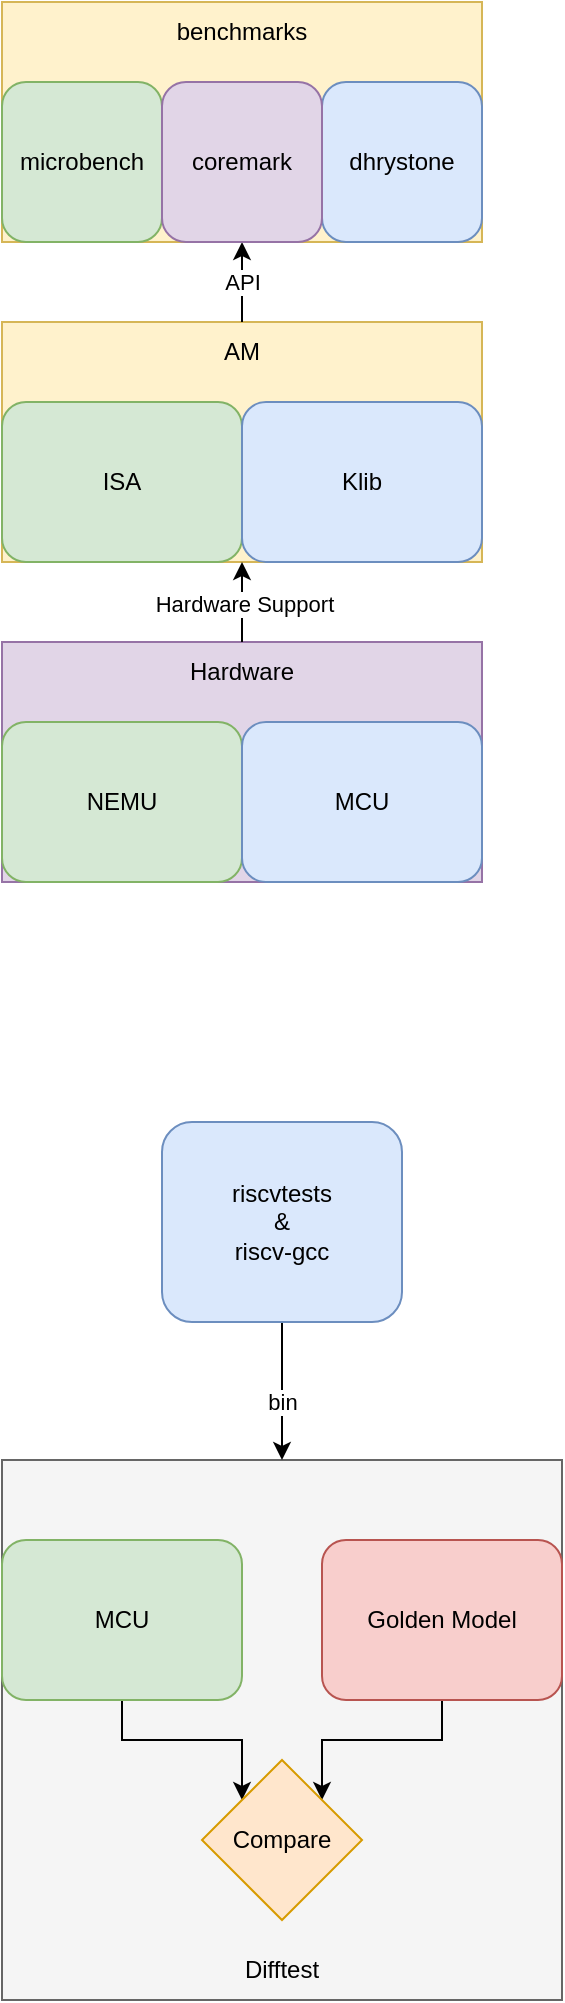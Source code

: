 <mxfile version="21.6.8" type="device">
  <diagram name="Page-1" id="VTcgenG-z07J8Rnrmjg_">
    <mxGraphModel dx="1038" dy="498" grid="0" gridSize="10" guides="1" tooltips="1" connect="1" arrows="1" fold="1" page="1" pageScale="1" pageWidth="850" pageHeight="1100" math="0" shadow="0">
      <root>
        <mxCell id="0" />
        <mxCell id="1" parent="0" />
        <mxCell id="LW1EDTFQSBLYTUxW61iB-3" value="" style="rounded=0;whiteSpace=wrap;html=1;fillColor=#fff2cc;strokeColor=#d6b656;" vertex="1" parent="1">
          <mxGeometry x="240" y="240" width="240" height="120" as="geometry" />
        </mxCell>
        <mxCell id="LW1EDTFQSBLYTUxW61iB-4" value="ISA" style="rounded=1;whiteSpace=wrap;html=1;fillColor=#d5e8d4;strokeColor=#82b366;" vertex="1" parent="1">
          <mxGeometry x="240" y="280" width="120" height="80" as="geometry" />
        </mxCell>
        <mxCell id="LW1EDTFQSBLYTUxW61iB-5" value="Klib" style="rounded=1;whiteSpace=wrap;html=1;fillColor=#dae8fc;strokeColor=#6c8ebf;" vertex="1" parent="1">
          <mxGeometry x="360" y="280" width="120" height="80" as="geometry" />
        </mxCell>
        <mxCell id="LW1EDTFQSBLYTUxW61iB-6" value="" style="rounded=0;whiteSpace=wrap;html=1;fillColor=#e1d5e7;strokeColor=#9673a6;" vertex="1" parent="1">
          <mxGeometry x="240" y="400" width="240" height="120" as="geometry" />
        </mxCell>
        <mxCell id="LW1EDTFQSBLYTUxW61iB-7" value="NEMU" style="rounded=1;whiteSpace=wrap;html=1;fillColor=#d5e8d4;strokeColor=#82b366;" vertex="1" parent="1">
          <mxGeometry x="240" y="440" width="120" height="80" as="geometry" />
        </mxCell>
        <mxCell id="LW1EDTFQSBLYTUxW61iB-8" value="MCU" style="rounded=1;whiteSpace=wrap;html=1;fillColor=#dae8fc;strokeColor=#6c8ebf;" vertex="1" parent="1">
          <mxGeometry x="360" y="440" width="120" height="80" as="geometry" />
        </mxCell>
        <mxCell id="LW1EDTFQSBLYTUxW61iB-29" style="edgeStyle=orthogonalEdgeStyle;rounded=0;orthogonalLoop=1;jettySize=auto;html=1;exitX=0.5;exitY=0;exitDx=0;exitDy=0;entryX=0.5;entryY=1;entryDx=0;entryDy=0;" edge="1" parent="1" source="LW1EDTFQSBLYTUxW61iB-9" target="LW1EDTFQSBLYTUxW61iB-15">
          <mxGeometry relative="1" as="geometry" />
        </mxCell>
        <mxCell id="LW1EDTFQSBLYTUxW61iB-30" value="API" style="edgeLabel;html=1;align=center;verticalAlign=middle;resizable=0;points=[];" vertex="1" connectable="0" parent="LW1EDTFQSBLYTUxW61iB-29">
          <mxGeometry x="0.025" relative="1" as="geometry">
            <mxPoint as="offset" />
          </mxGeometry>
        </mxCell>
        <mxCell id="LW1EDTFQSBLYTUxW61iB-9" value="AM" style="text;html=1;strokeColor=none;fillColor=none;align=center;verticalAlign=middle;whiteSpace=wrap;rounded=0;" vertex="1" parent="1">
          <mxGeometry x="330" y="240" width="60" height="30" as="geometry" />
        </mxCell>
        <mxCell id="LW1EDTFQSBLYTUxW61iB-31" style="edgeStyle=orthogonalEdgeStyle;rounded=0;orthogonalLoop=1;jettySize=auto;html=1;exitX=0.5;exitY=0;exitDx=0;exitDy=0;entryX=0;entryY=1;entryDx=0;entryDy=0;" edge="1" parent="1" source="LW1EDTFQSBLYTUxW61iB-10" target="LW1EDTFQSBLYTUxW61iB-5">
          <mxGeometry relative="1" as="geometry" />
        </mxCell>
        <mxCell id="LW1EDTFQSBLYTUxW61iB-32" value="Hardware Support" style="edgeLabel;html=1;align=center;verticalAlign=middle;resizable=0;points=[];" vertex="1" connectable="0" parent="LW1EDTFQSBLYTUxW61iB-31">
          <mxGeometry x="-0.017" y="-1" relative="1" as="geometry">
            <mxPoint as="offset" />
          </mxGeometry>
        </mxCell>
        <mxCell id="LW1EDTFQSBLYTUxW61iB-10" value="Hardware" style="text;html=1;strokeColor=none;fillColor=none;align=center;verticalAlign=middle;whiteSpace=wrap;rounded=0;" vertex="1" parent="1">
          <mxGeometry x="330" y="400" width="60" height="30" as="geometry" />
        </mxCell>
        <mxCell id="LW1EDTFQSBLYTUxW61iB-11" value="" style="rounded=0;whiteSpace=wrap;html=1;fillColor=#fff2cc;strokeColor=#d6b656;" vertex="1" parent="1">
          <mxGeometry x="240" y="80" width="240" height="120" as="geometry" />
        </mxCell>
        <mxCell id="LW1EDTFQSBLYTUxW61iB-12" value="microbench" style="rounded=1;whiteSpace=wrap;html=1;fillColor=#d5e8d4;strokeColor=#82b366;" vertex="1" parent="1">
          <mxGeometry x="240" y="120" width="80" height="80" as="geometry" />
        </mxCell>
        <mxCell id="LW1EDTFQSBLYTUxW61iB-13" value="dhrystone" style="rounded=1;whiteSpace=wrap;html=1;fillColor=#dae8fc;strokeColor=#6c8ebf;" vertex="1" parent="1">
          <mxGeometry x="400" y="120" width="80" height="80" as="geometry" />
        </mxCell>
        <mxCell id="LW1EDTFQSBLYTUxW61iB-14" value="benchmarks" style="text;html=1;strokeColor=none;fillColor=none;align=center;verticalAlign=middle;whiteSpace=wrap;rounded=0;" vertex="1" parent="1">
          <mxGeometry x="330" y="80" width="60" height="30" as="geometry" />
        </mxCell>
        <mxCell id="LW1EDTFQSBLYTUxW61iB-15" value="coremark" style="rounded=1;whiteSpace=wrap;html=1;fillColor=#e1d5e7;strokeColor=#9673a6;" vertex="1" parent="1">
          <mxGeometry x="320" y="120" width="80" height="80" as="geometry" />
        </mxCell>
        <mxCell id="LW1EDTFQSBLYTUxW61iB-18" value="" style="rounded=0;whiteSpace=wrap;html=1;fillColor=#f5f5f5;fontColor=#333333;strokeColor=#666666;" vertex="1" parent="1">
          <mxGeometry x="240" y="809" width="280" height="270" as="geometry" />
        </mxCell>
        <mxCell id="LW1EDTFQSBLYTUxW61iB-22" style="edgeStyle=orthogonalEdgeStyle;rounded=0;orthogonalLoop=1;jettySize=auto;html=1;exitX=0.5;exitY=1;exitDx=0;exitDy=0;entryX=0;entryY=0;entryDx=0;entryDy=0;" edge="1" parent="1" source="LW1EDTFQSBLYTUxW61iB-19" target="LW1EDTFQSBLYTUxW61iB-21">
          <mxGeometry relative="1" as="geometry" />
        </mxCell>
        <mxCell id="LW1EDTFQSBLYTUxW61iB-19" value="MCU" style="rounded=1;whiteSpace=wrap;html=1;fillColor=#d5e8d4;strokeColor=#82b366;" vertex="1" parent="1">
          <mxGeometry x="240" y="849" width="120" height="80" as="geometry" />
        </mxCell>
        <mxCell id="LW1EDTFQSBLYTUxW61iB-23" style="edgeStyle=orthogonalEdgeStyle;rounded=0;orthogonalLoop=1;jettySize=auto;html=1;exitX=0.5;exitY=1;exitDx=0;exitDy=0;entryX=1;entryY=0;entryDx=0;entryDy=0;" edge="1" parent="1" source="LW1EDTFQSBLYTUxW61iB-20" target="LW1EDTFQSBLYTUxW61iB-21">
          <mxGeometry relative="1" as="geometry" />
        </mxCell>
        <mxCell id="LW1EDTFQSBLYTUxW61iB-20" value="Golden Model" style="rounded=1;whiteSpace=wrap;html=1;fillColor=#f8cecc;strokeColor=#b85450;" vertex="1" parent="1">
          <mxGeometry x="400" y="849" width="120" height="80" as="geometry" />
        </mxCell>
        <mxCell id="LW1EDTFQSBLYTUxW61iB-21" value="Compare" style="rhombus;whiteSpace=wrap;html=1;fillColor=#ffe6cc;strokeColor=#d79b00;" vertex="1" parent="1">
          <mxGeometry x="340" y="959" width="80" height="80" as="geometry" />
        </mxCell>
        <mxCell id="LW1EDTFQSBLYTUxW61iB-26" style="edgeStyle=orthogonalEdgeStyle;rounded=0;orthogonalLoop=1;jettySize=auto;html=1;exitX=0.5;exitY=1;exitDx=0;exitDy=0;entryX=0.5;entryY=0;entryDx=0;entryDy=0;" edge="1" parent="1" source="LW1EDTFQSBLYTUxW61iB-25" target="LW1EDTFQSBLYTUxW61iB-18">
          <mxGeometry relative="1" as="geometry" />
        </mxCell>
        <mxCell id="LW1EDTFQSBLYTUxW61iB-27" value="bin" style="edgeLabel;html=1;align=center;verticalAlign=middle;resizable=0;points=[];" vertex="1" connectable="0" parent="LW1EDTFQSBLYTUxW61iB-26">
          <mxGeometry x="-0.25" y="-3" relative="1" as="geometry">
            <mxPoint x="3" y="14" as="offset" />
          </mxGeometry>
        </mxCell>
        <mxCell id="LW1EDTFQSBLYTUxW61iB-25" value="riscvtests&lt;br&gt;&amp;amp;&lt;br&gt;riscv-gcc" style="rounded=1;whiteSpace=wrap;html=1;fillColor=#dae8fc;strokeColor=#6c8ebf;" vertex="1" parent="1">
          <mxGeometry x="320" y="640" width="120" height="100" as="geometry" />
        </mxCell>
        <mxCell id="LW1EDTFQSBLYTUxW61iB-28" value="Difftest" style="text;html=1;strokeColor=none;fillColor=none;align=center;verticalAlign=middle;whiteSpace=wrap;rounded=0;" vertex="1" parent="1">
          <mxGeometry x="350" y="1049" width="60" height="30" as="geometry" />
        </mxCell>
      </root>
    </mxGraphModel>
  </diagram>
</mxfile>
